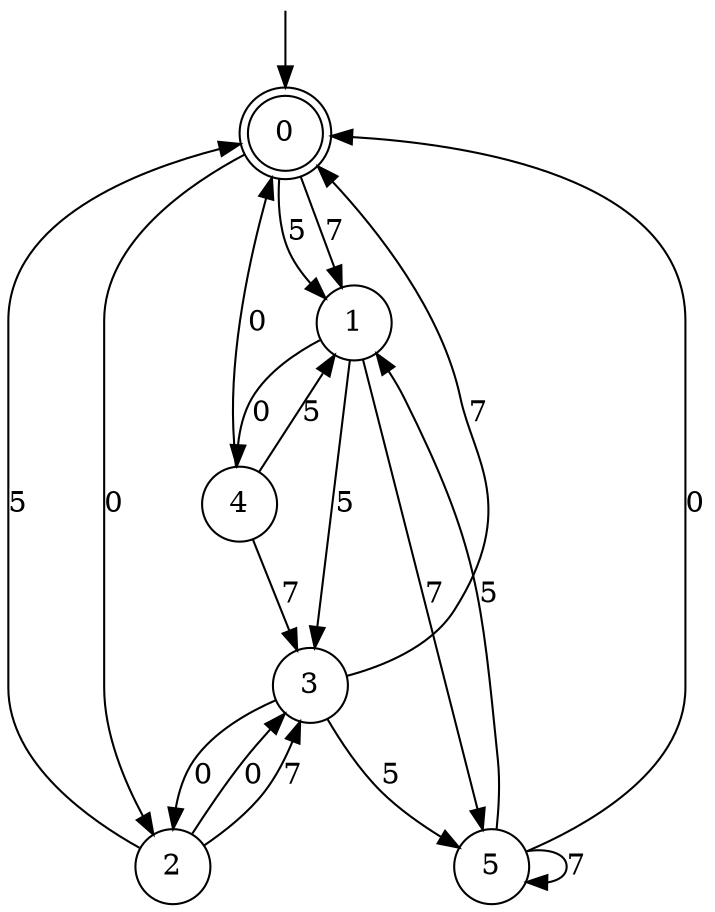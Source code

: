 digraph g {

	s0 [shape="doublecircle" label="0"];
	s1 [shape="circle" label="1"];
	s2 [shape="circle" label="2"];
	s3 [shape="circle" label="3"];
	s4 [shape="circle" label="4"];
	s5 [shape="circle" label="5"];
	s0 -> s1 [label="5"];
	s0 -> s2 [label="0"];
	s0 -> s1 [label="7"];
	s1 -> s3 [label="5"];
	s1 -> s4 [label="0"];
	s1 -> s5 [label="7"];
	s2 -> s0 [label="5"];
	s2 -> s3 [label="0"];
	s2 -> s3 [label="7"];
	s3 -> s5 [label="5"];
	s3 -> s2 [label="0"];
	s3 -> s0 [label="7"];
	s4 -> s1 [label="5"];
	s4 -> s0 [label="0"];
	s4 -> s3 [label="7"];
	s5 -> s1 [label="5"];
	s5 -> s0 [label="0"];
	s5 -> s5 [label="7"];

__start0 [label="" shape="none" width="0" height="0"];
__start0 -> s0;

}
